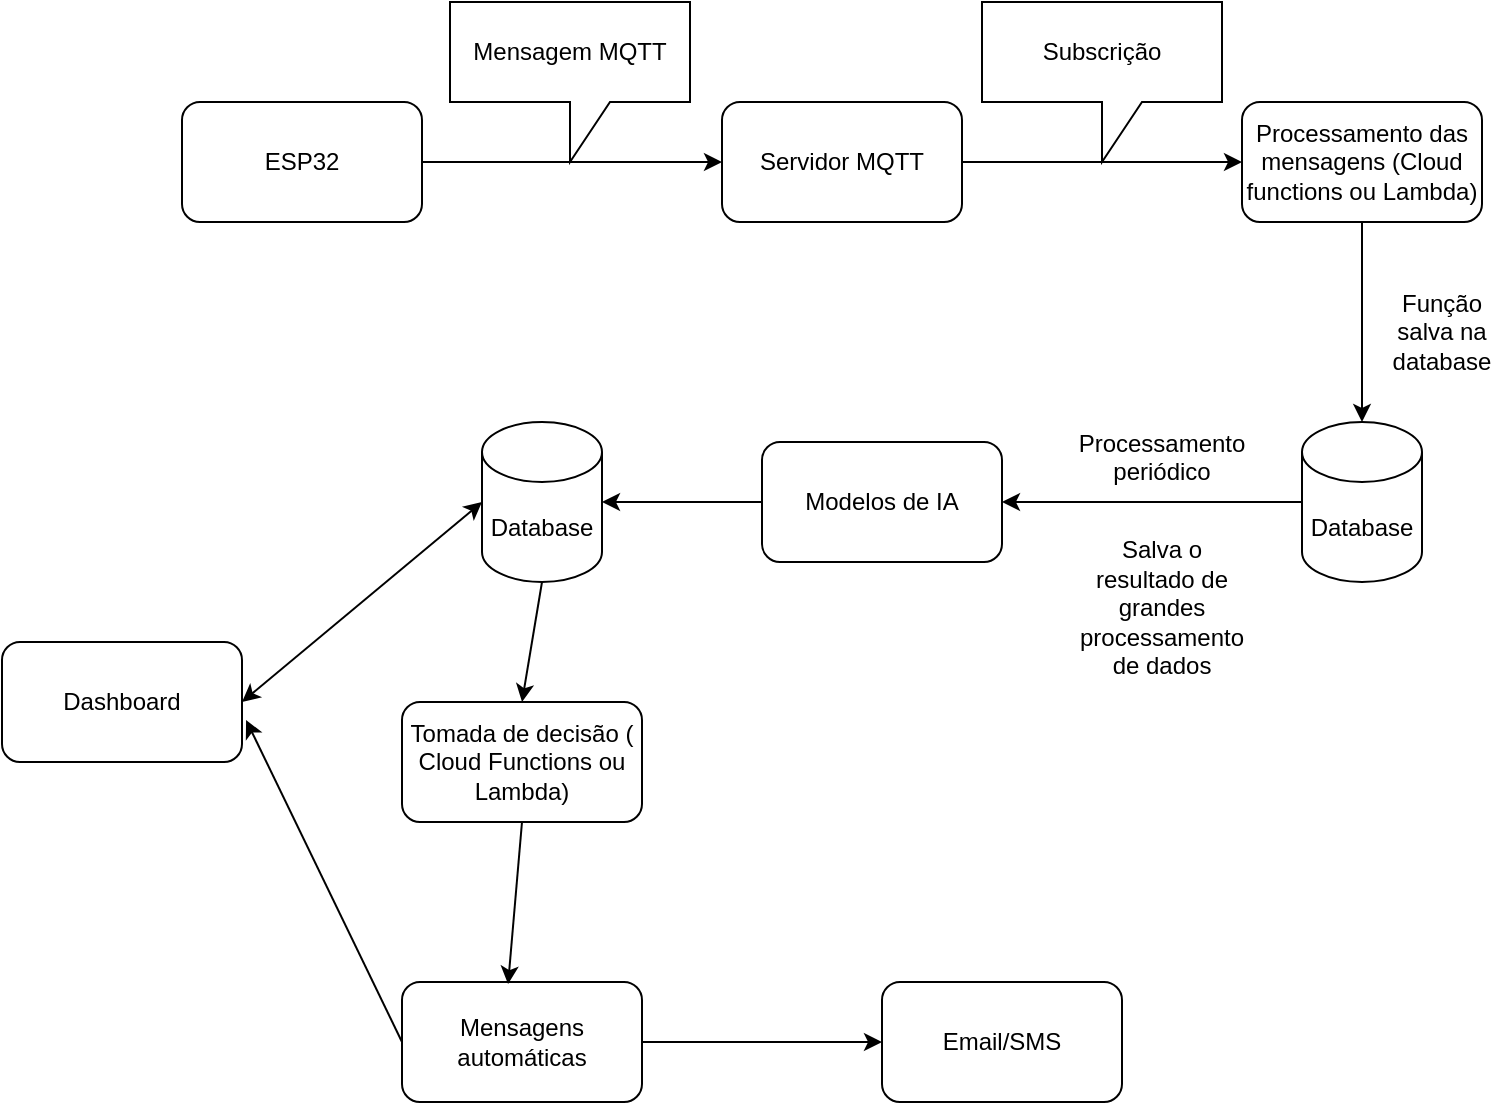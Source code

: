 <mxfile version="26.2.14">
  <diagram name="Página-1" id="NrJruzTTPCGtMVj78dez">
    <mxGraphModel dx="1426" dy="787" grid="1" gridSize="10" guides="1" tooltips="1" connect="1" arrows="1" fold="1" page="1" pageScale="1" pageWidth="827" pageHeight="1169" math="0" shadow="0">
      <root>
        <mxCell id="0" />
        <mxCell id="1" parent="0" />
        <mxCell id="snTHnLQP_NLprjtOBHLc-1" value="ESP32" style="rounded=1;whiteSpace=wrap;html=1;" parent="1" vertex="1">
          <mxGeometry x="100" y="110" width="120" height="60" as="geometry" />
        </mxCell>
        <mxCell id="snTHnLQP_NLprjtOBHLc-2" value="Servidor MQTT" style="rounded=1;whiteSpace=wrap;html=1;" parent="1" vertex="1">
          <mxGeometry x="370" y="110" width="120" height="60" as="geometry" />
        </mxCell>
        <mxCell id="snTHnLQP_NLprjtOBHLc-3" value="" style="endArrow=classic;html=1;rounded=0;entryX=0;entryY=0.5;entryDx=0;entryDy=0;exitX=1;exitY=0.5;exitDx=0;exitDy=0;" parent="1" source="snTHnLQP_NLprjtOBHLc-1" target="snTHnLQP_NLprjtOBHLc-2" edge="1">
          <mxGeometry width="50" height="50" relative="1" as="geometry">
            <mxPoint x="390" y="410" as="sourcePoint" />
            <mxPoint x="440" y="360" as="targetPoint" />
            <Array as="points">
              <mxPoint x="270" y="140" />
            </Array>
          </mxGeometry>
        </mxCell>
        <mxCell id="snTHnLQP_NLprjtOBHLc-9" value="Mensagem MQTT" style="shape=callout;whiteSpace=wrap;html=1;perimeter=calloutPerimeter;" parent="1" vertex="1">
          <mxGeometry x="234" y="60" width="120" height="80" as="geometry" />
        </mxCell>
        <mxCell id="snTHnLQP_NLprjtOBHLc-11" value="&lt;div&gt;Processamento das mensagens (Cloud functions ou Lambda)&lt;/div&gt;" style="rounded=1;whiteSpace=wrap;html=1;" parent="1" vertex="1">
          <mxGeometry x="630" y="110" width="120" height="60" as="geometry" />
        </mxCell>
        <mxCell id="snTHnLQP_NLprjtOBHLc-12" value="" style="endArrow=classic;html=1;rounded=0;exitX=1;exitY=0.5;exitDx=0;exitDy=0;entryX=0;entryY=0.5;entryDx=0;entryDy=0;" parent="1" source="snTHnLQP_NLprjtOBHLc-2" target="snTHnLQP_NLprjtOBHLc-11" edge="1">
          <mxGeometry width="50" height="50" relative="1" as="geometry">
            <mxPoint x="340" y="290" as="sourcePoint" />
            <mxPoint x="390" y="240" as="targetPoint" />
          </mxGeometry>
        </mxCell>
        <mxCell id="snTHnLQP_NLprjtOBHLc-13" value="&lt;div&gt;Subscrição&lt;/div&gt;" style="shape=callout;whiteSpace=wrap;html=1;perimeter=calloutPerimeter;" parent="1" vertex="1">
          <mxGeometry x="500" y="60" width="120" height="80" as="geometry" />
        </mxCell>
        <mxCell id="snTHnLQP_NLprjtOBHLc-14" value="Database" style="shape=cylinder3;whiteSpace=wrap;html=1;boundedLbl=1;backgroundOutline=1;size=15;" parent="1" vertex="1">
          <mxGeometry x="660" y="270" width="60" height="80" as="geometry" />
        </mxCell>
        <mxCell id="snTHnLQP_NLprjtOBHLc-15" value="" style="endArrow=classic;html=1;rounded=0;exitX=0.5;exitY=1;exitDx=0;exitDy=0;entryX=0.5;entryY=0;entryDx=0;entryDy=0;entryPerimeter=0;" parent="1" source="snTHnLQP_NLprjtOBHLc-11" target="snTHnLQP_NLprjtOBHLc-14" edge="1">
          <mxGeometry width="50" height="50" relative="1" as="geometry">
            <mxPoint x="410" y="290" as="sourcePoint" />
            <mxPoint x="460" y="240" as="targetPoint" />
          </mxGeometry>
        </mxCell>
        <mxCell id="snTHnLQP_NLprjtOBHLc-17" value="&lt;div&gt;Função salva na database&lt;/div&gt;" style="text;html=1;align=center;verticalAlign=middle;whiteSpace=wrap;rounded=0;" parent="1" vertex="1">
          <mxGeometry x="700" y="210" width="60" height="30" as="geometry" />
        </mxCell>
        <mxCell id="snTHnLQP_NLprjtOBHLc-18" value="" style="endArrow=classic;html=1;rounded=0;exitX=0;exitY=0.5;exitDx=0;exitDy=0;exitPerimeter=0;" parent="1" source="snTHnLQP_NLprjtOBHLc-14" edge="1">
          <mxGeometry width="50" height="50" relative="1" as="geometry">
            <mxPoint x="410" y="290" as="sourcePoint" />
            <mxPoint x="510" y="310" as="targetPoint" />
          </mxGeometry>
        </mxCell>
        <mxCell id="snTHnLQP_NLprjtOBHLc-19" value="&lt;div&gt;Modelos de IA&lt;/div&gt;" style="rounded=1;whiteSpace=wrap;html=1;" parent="1" vertex="1">
          <mxGeometry x="390" y="280" width="120" height="60" as="geometry" />
        </mxCell>
        <mxCell id="snTHnLQP_NLprjtOBHLc-20" value="&lt;div&gt;Processamento periódico&lt;/div&gt;&lt;div&gt;&lt;br&gt;&lt;/div&gt;" style="text;html=1;align=center;verticalAlign=middle;whiteSpace=wrap;rounded=0;" parent="1" vertex="1">
          <mxGeometry x="560" y="280" width="60" height="30" as="geometry" />
        </mxCell>
        <mxCell id="snTHnLQP_NLprjtOBHLc-24" value="&lt;div&gt;Mensagens automáticas&lt;/div&gt;" style="rounded=1;whiteSpace=wrap;html=1;" parent="1" vertex="1">
          <mxGeometry x="210" y="550" width="120" height="60" as="geometry" />
        </mxCell>
        <mxCell id="snTHnLQP_NLprjtOBHLc-25" value="" style="endArrow=classic;html=1;rounded=0;exitX=0;exitY=0.5;exitDx=0;exitDy=0;entryX=1;entryY=0.5;entryDx=0;entryDy=0;entryPerimeter=0;" parent="1" source="snTHnLQP_NLprjtOBHLc-19" target="snTHnLQP_NLprjtOBHLc-26" edge="1">
          <mxGeometry width="50" height="50" relative="1" as="geometry">
            <mxPoint x="410" y="290" as="sourcePoint" />
            <mxPoint x="400" y="400" as="targetPoint" />
          </mxGeometry>
        </mxCell>
        <mxCell id="snTHnLQP_NLprjtOBHLc-26" value="&lt;div&gt;Database&lt;/div&gt;" style="shape=cylinder3;whiteSpace=wrap;html=1;boundedLbl=1;backgroundOutline=1;size=15;" parent="1" vertex="1">
          <mxGeometry x="250" y="270" width="60" height="80" as="geometry" />
        </mxCell>
        <mxCell id="snTHnLQP_NLprjtOBHLc-27" value="&lt;div&gt;Salva o resultado de grandes processamento de dados&lt;/div&gt;&lt;div&gt;&lt;br&gt;&lt;/div&gt;" style="text;html=1;align=center;verticalAlign=middle;whiteSpace=wrap;rounded=0;" parent="1" vertex="1">
          <mxGeometry x="560" y="350" width="60" height="40" as="geometry" />
        </mxCell>
        <mxCell id="snTHnLQP_NLprjtOBHLc-29" value="&lt;div&gt;Dashboard&lt;/div&gt;" style="rounded=1;whiteSpace=wrap;html=1;" parent="1" vertex="1">
          <mxGeometry x="10" y="380" width="120" height="60" as="geometry" />
        </mxCell>
        <mxCell id="snTHnLQP_NLprjtOBHLc-33" value="" style="endArrow=classic;html=1;rounded=0;exitX=0;exitY=0.5;exitDx=0;exitDy=0;entryX=1.017;entryY=0.65;entryDx=0;entryDy=0;entryPerimeter=0;" parent="1" source="snTHnLQP_NLprjtOBHLc-24" target="snTHnLQP_NLprjtOBHLc-29" edge="1">
          <mxGeometry width="50" height="50" relative="1" as="geometry">
            <mxPoint x="410" y="290" as="sourcePoint" />
            <mxPoint x="460" y="240" as="targetPoint" />
          </mxGeometry>
        </mxCell>
        <mxCell id="snTHnLQP_NLprjtOBHLc-36" value="Email/SMS" style="rounded=1;whiteSpace=wrap;html=1;" parent="1" vertex="1">
          <mxGeometry x="450" y="550" width="120" height="60" as="geometry" />
        </mxCell>
        <mxCell id="6OrROOAepdO9RWC13M2H-1" value="&lt;div&gt;Tomada de decisão (&lt;/div&gt;&lt;div&gt;Cloud Functions ou Lambda)&lt;/div&gt;" style="rounded=1;whiteSpace=wrap;html=1;" vertex="1" parent="1">
          <mxGeometry x="210" y="410" width="120" height="60" as="geometry" />
        </mxCell>
        <mxCell id="6OrROOAepdO9RWC13M2H-7" value="" style="endArrow=classic;html=1;rounded=0;exitX=0.5;exitY=1;exitDx=0;exitDy=0;exitPerimeter=0;entryX=0.5;entryY=0;entryDx=0;entryDy=0;" edge="1" parent="1" source="snTHnLQP_NLprjtOBHLc-26" target="6OrROOAepdO9RWC13M2H-1">
          <mxGeometry width="50" height="50" relative="1" as="geometry">
            <mxPoint x="390" y="430" as="sourcePoint" />
            <mxPoint x="440" y="380" as="targetPoint" />
          </mxGeometry>
        </mxCell>
        <mxCell id="6OrROOAepdO9RWC13M2H-9" value="" style="endArrow=classic;html=1;rounded=0;exitX=0.5;exitY=1;exitDx=0;exitDy=0;entryX=0.442;entryY=0.017;entryDx=0;entryDy=0;entryPerimeter=0;" edge="1" parent="1" source="6OrROOAepdO9RWC13M2H-1" target="snTHnLQP_NLprjtOBHLc-24">
          <mxGeometry width="50" height="50" relative="1" as="geometry">
            <mxPoint x="390" y="430" as="sourcePoint" />
            <mxPoint x="440" y="380" as="targetPoint" />
          </mxGeometry>
        </mxCell>
        <mxCell id="6OrROOAepdO9RWC13M2H-12" value="" style="endArrow=classic;html=1;rounded=0;exitX=1;exitY=0.5;exitDx=0;exitDy=0;entryX=0;entryY=0.5;entryDx=0;entryDy=0;" edge="1" parent="1" source="snTHnLQP_NLprjtOBHLc-24" target="snTHnLQP_NLprjtOBHLc-36">
          <mxGeometry width="50" height="50" relative="1" as="geometry">
            <mxPoint x="390" y="430" as="sourcePoint" />
            <mxPoint x="440" y="380" as="targetPoint" />
          </mxGeometry>
        </mxCell>
        <mxCell id="6OrROOAepdO9RWC13M2H-14" value="" style="endArrow=classic;startArrow=classic;html=1;rounded=0;exitX=1;exitY=0.5;exitDx=0;exitDy=0;entryX=0;entryY=0.5;entryDx=0;entryDy=0;entryPerimeter=0;" edge="1" parent="1" source="snTHnLQP_NLprjtOBHLc-29" target="snTHnLQP_NLprjtOBHLc-26">
          <mxGeometry width="50" height="50" relative="1" as="geometry">
            <mxPoint x="150" y="310" as="sourcePoint" />
            <mxPoint x="440" y="380" as="targetPoint" />
          </mxGeometry>
        </mxCell>
      </root>
    </mxGraphModel>
  </diagram>
</mxfile>
